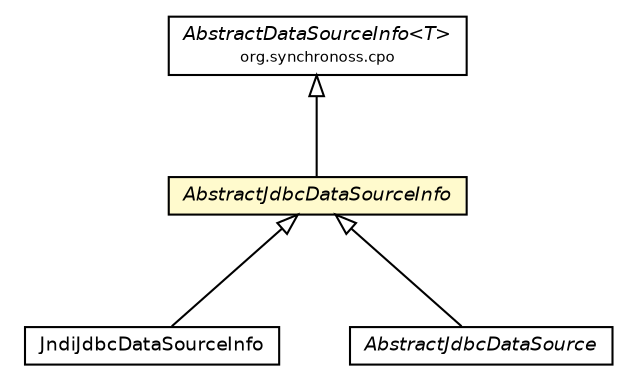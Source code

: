 #!/usr/local/bin/dot
#
# Class diagram 
# Generated by UmlGraph version 4.6 (http://www.spinellis.gr/sw/umlgraph)
#

digraph G {
	edge [fontname="Helvetica",fontsize=10,labelfontname="Helvetica",labelfontsize=10];
	node [fontname="Helvetica",fontsize=10,shape=plaintext];
	// org.synchronoss.cpo.AbstractDataSourceInfo<T>
	c36556 [label=<<table border="0" cellborder="1" cellspacing="0" cellpadding="2" port="p" href="../AbstractDataSourceInfo.html">
		<tr><td><table border="0" cellspacing="0" cellpadding="1">
			<tr><td><font face="Helvetica-Oblique"> AbstractDataSourceInfo&lt;T&gt; </font></td></tr>
			<tr><td><font point-size="7.0"> org.synchronoss.cpo </font></td></tr>
		</table></td></tr>
		</table>>, fontname="Helvetica", fontcolor="black", fontsize=9.0];
	// org.synchronoss.cpo.jdbc.JndiJdbcDataSourceInfo
	c36648 [label=<<table border="0" cellborder="1" cellspacing="0" cellpadding="2" port="p" href="./JndiJdbcDataSourceInfo.html">
		<tr><td><table border="0" cellspacing="0" cellpadding="1">
			<tr><td> JndiJdbcDataSourceInfo </td></tr>
		</table></td></tr>
		</table>>, fontname="Helvetica", fontcolor="black", fontsize=9.0];
	// org.synchronoss.cpo.jdbc.AbstractJdbcDataSourceInfo
	c36660 [label=<<table border="0" cellborder="1" cellspacing="0" cellpadding="2" port="p" bgcolor="lemonChiffon" href="./AbstractJdbcDataSourceInfo.html">
		<tr><td><table border="0" cellspacing="0" cellpadding="1">
			<tr><td><font face="Helvetica-Oblique"> AbstractJdbcDataSourceInfo </font></td></tr>
		</table></td></tr>
		</table>>, fontname="Helvetica", fontcolor="black", fontsize=9.0];
	// org.synchronoss.cpo.jdbc.AbstractJdbcDataSource
	c36661 [label=<<table border="0" cellborder="1" cellspacing="0" cellpadding="2" port="p" href="./AbstractJdbcDataSource.html">
		<tr><td><table border="0" cellspacing="0" cellpadding="1">
			<tr><td><font face="Helvetica-Oblique"> AbstractJdbcDataSource </font></td></tr>
		</table></td></tr>
		</table>>, fontname="Helvetica", fontcolor="black", fontsize=9.0];
	//org.synchronoss.cpo.jdbc.JndiJdbcDataSourceInfo extends org.synchronoss.cpo.jdbc.AbstractJdbcDataSourceInfo
	c36660:p -> c36648:p [dir=back,arrowtail=empty];
	//org.synchronoss.cpo.jdbc.AbstractJdbcDataSourceInfo extends org.synchronoss.cpo.AbstractDataSourceInfo
	c36556:p -> c36660:p [dir=back,arrowtail=empty];
	//org.synchronoss.cpo.jdbc.AbstractJdbcDataSource extends org.synchronoss.cpo.jdbc.AbstractJdbcDataSourceInfo
	c36660:p -> c36661:p [dir=back,arrowtail=empty];
}

